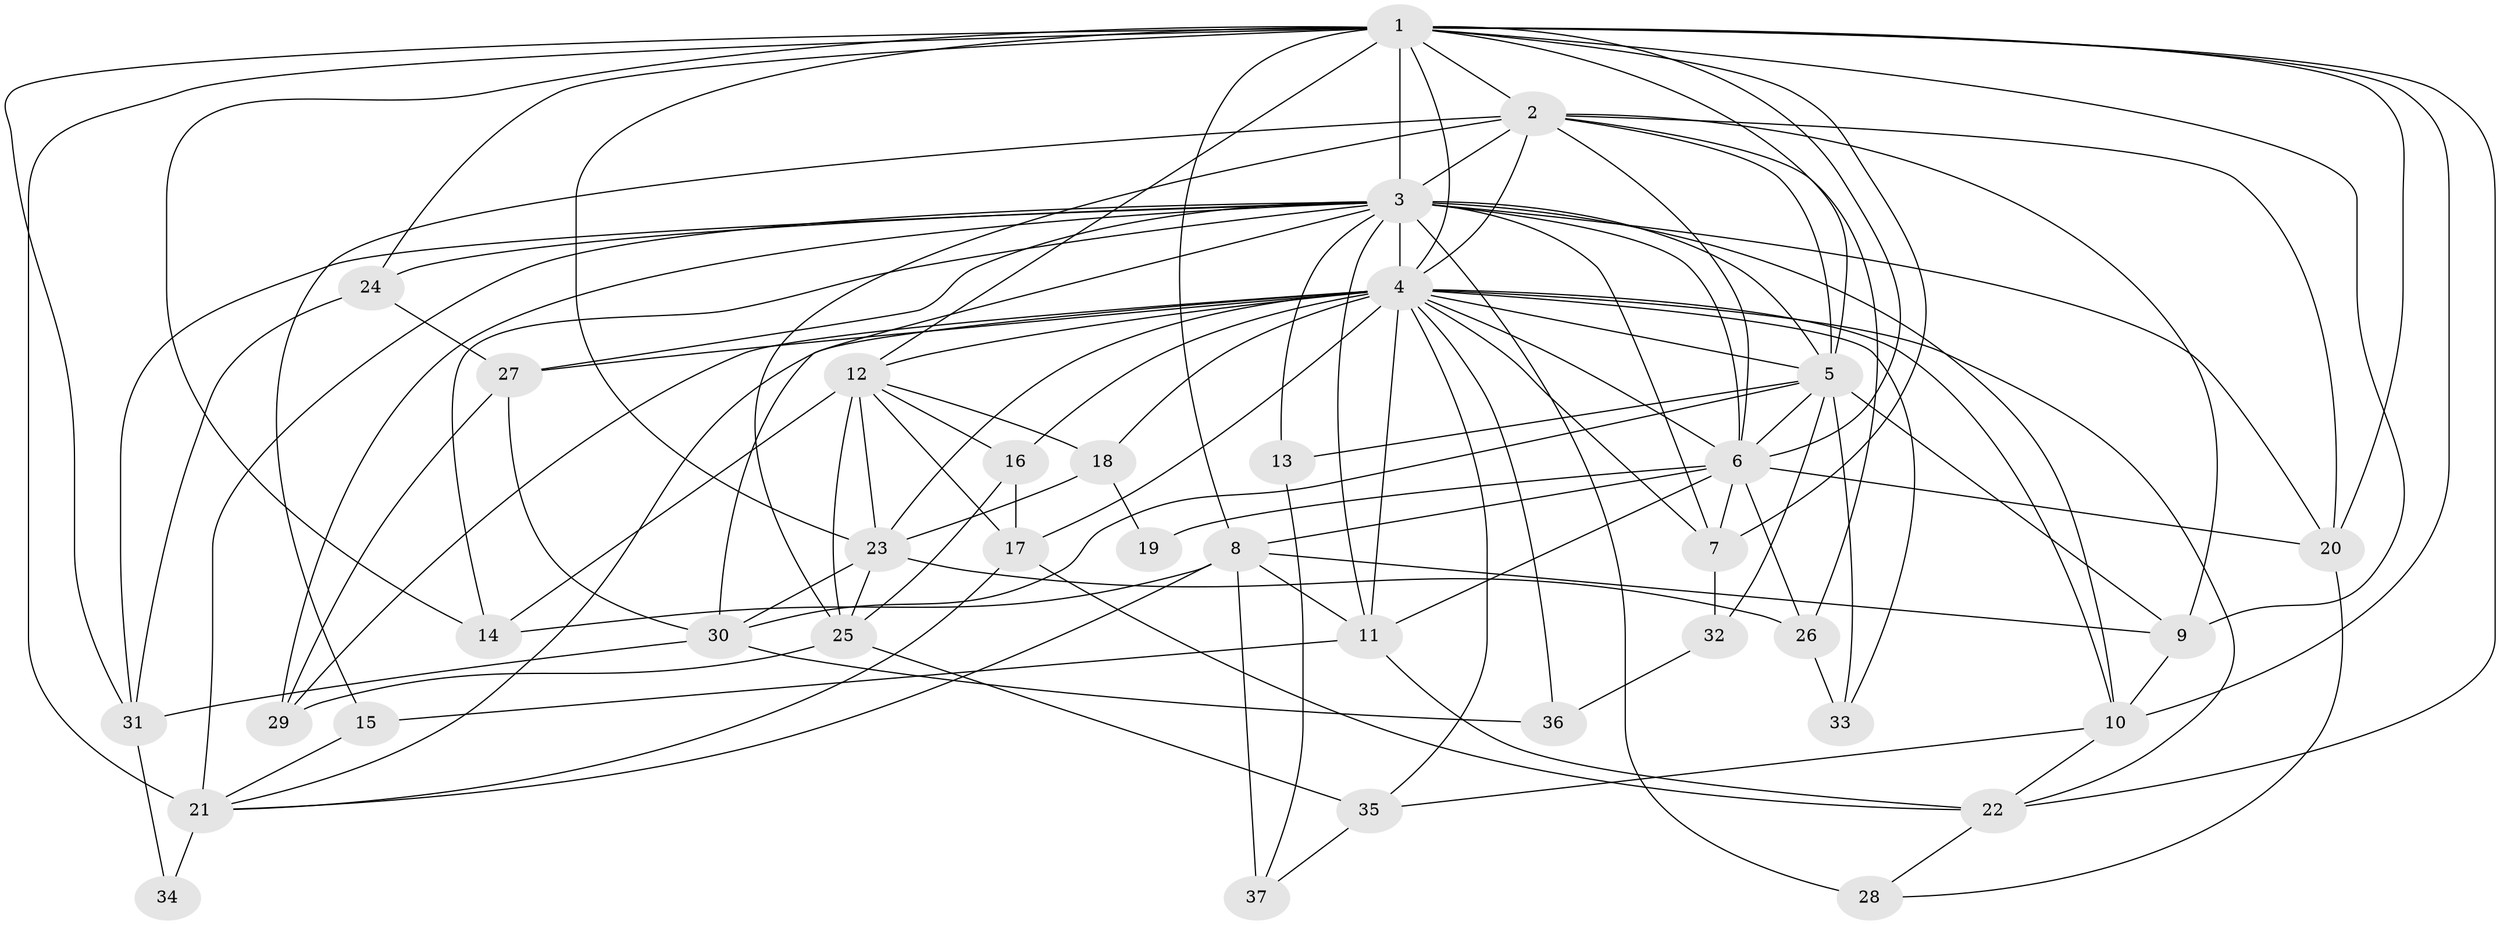 // original degree distribution, {22: 0.01652892561983471, 15: 0.008264462809917356, 12: 0.008264462809917356, 23: 0.008264462809917356, 18: 0.008264462809917356, 25: 0.008264462809917356, 24: 0.008264462809917356, 27: 0.008264462809917356, 17: 0.008264462809917356, 3: 0.18181818181818182, 8: 0.01652892561983471, 4: 0.09090909090909091, 6: 0.03305785123966942, 5: 0.0743801652892562, 2: 0.512396694214876, 10: 0.008264462809917356}
// Generated by graph-tools (version 1.1) at 2025/49/03/04/25 22:49:43]
// undirected, 37 vertices, 114 edges
graph export_dot {
  node [color=gray90,style=filled];
  1;
  2;
  3;
  4;
  5;
  6;
  7;
  8;
  9;
  10;
  11;
  12;
  13;
  14;
  15;
  16;
  17;
  18;
  19;
  20;
  21;
  22;
  23;
  24;
  25;
  26;
  27;
  28;
  29;
  30;
  31;
  32;
  33;
  34;
  35;
  36;
  37;
  1 -- 2 [weight=4.0];
  1 -- 3 [weight=18.0];
  1 -- 4 [weight=4.0];
  1 -- 5 [weight=3.0];
  1 -- 6 [weight=3.0];
  1 -- 7 [weight=1.0];
  1 -- 8 [weight=1.0];
  1 -- 9 [weight=2.0];
  1 -- 10 [weight=2.0];
  1 -- 12 [weight=9.0];
  1 -- 14 [weight=1.0];
  1 -- 20 [weight=1.0];
  1 -- 21 [weight=5.0];
  1 -- 22 [weight=1.0];
  1 -- 23 [weight=1.0];
  1 -- 24 [weight=1.0];
  1 -- 31 [weight=1.0];
  2 -- 3 [weight=3.0];
  2 -- 4 [weight=1.0];
  2 -- 5 [weight=1.0];
  2 -- 6 [weight=1.0];
  2 -- 9 [weight=1.0];
  2 -- 15 [weight=1.0];
  2 -- 20 [weight=1.0];
  2 -- 25 [weight=1.0];
  2 -- 26 [weight=1.0];
  3 -- 4 [weight=14.0];
  3 -- 5 [weight=4.0];
  3 -- 6 [weight=5.0];
  3 -- 7 [weight=1.0];
  3 -- 10 [weight=1.0];
  3 -- 11 [weight=2.0];
  3 -- 13 [weight=1.0];
  3 -- 14 [weight=2.0];
  3 -- 20 [weight=1.0];
  3 -- 21 [weight=1.0];
  3 -- 24 [weight=2.0];
  3 -- 27 [weight=3.0];
  3 -- 28 [weight=2.0];
  3 -- 29 [weight=3.0];
  3 -- 30 [weight=2.0];
  3 -- 31 [weight=1.0];
  4 -- 5 [weight=2.0];
  4 -- 6 [weight=1.0];
  4 -- 7 [weight=1.0];
  4 -- 10 [weight=1.0];
  4 -- 11 [weight=1.0];
  4 -- 12 [weight=2.0];
  4 -- 16 [weight=3.0];
  4 -- 17 [weight=1.0];
  4 -- 18 [weight=3.0];
  4 -- 21 [weight=1.0];
  4 -- 22 [weight=1.0];
  4 -- 23 [weight=1.0];
  4 -- 27 [weight=1.0];
  4 -- 29 [weight=1.0];
  4 -- 33 [weight=2.0];
  4 -- 35 [weight=1.0];
  4 -- 36 [weight=1.0];
  5 -- 6 [weight=1.0];
  5 -- 9 [weight=1.0];
  5 -- 13 [weight=1.0];
  5 -- 30 [weight=1.0];
  5 -- 32 [weight=1.0];
  5 -- 33 [weight=1.0];
  6 -- 7 [weight=1.0];
  6 -- 8 [weight=1.0];
  6 -- 11 [weight=1.0];
  6 -- 19 [weight=1.0];
  6 -- 20 [weight=1.0];
  6 -- 26 [weight=1.0];
  7 -- 32 [weight=1.0];
  8 -- 9 [weight=1.0];
  8 -- 11 [weight=1.0];
  8 -- 14 [weight=1.0];
  8 -- 21 [weight=1.0];
  8 -- 37 [weight=2.0];
  9 -- 10 [weight=1.0];
  10 -- 22 [weight=1.0];
  10 -- 35 [weight=1.0];
  11 -- 15 [weight=1.0];
  11 -- 22 [weight=1.0];
  12 -- 14 [weight=1.0];
  12 -- 16 [weight=1.0];
  12 -- 17 [weight=1.0];
  12 -- 18 [weight=1.0];
  12 -- 23 [weight=3.0];
  12 -- 25 [weight=2.0];
  13 -- 37 [weight=1.0];
  15 -- 21 [weight=1.0];
  16 -- 17 [weight=1.0];
  16 -- 25 [weight=1.0];
  17 -- 21 [weight=1.0];
  17 -- 22 [weight=1.0];
  18 -- 19 [weight=1.0];
  18 -- 23 [weight=1.0];
  20 -- 28 [weight=1.0];
  21 -- 34 [weight=1.0];
  22 -- 28 [weight=1.0];
  23 -- 25 [weight=1.0];
  23 -- 26 [weight=1.0];
  23 -- 30 [weight=1.0];
  24 -- 27 [weight=1.0];
  24 -- 31 [weight=1.0];
  25 -- 29 [weight=1.0];
  25 -- 35 [weight=2.0];
  26 -- 33 [weight=3.0];
  27 -- 29 [weight=1.0];
  27 -- 30 [weight=1.0];
  30 -- 31 [weight=1.0];
  30 -- 36 [weight=1.0];
  31 -- 34 [weight=1.0];
  32 -- 36 [weight=1.0];
  35 -- 37 [weight=1.0];
}
